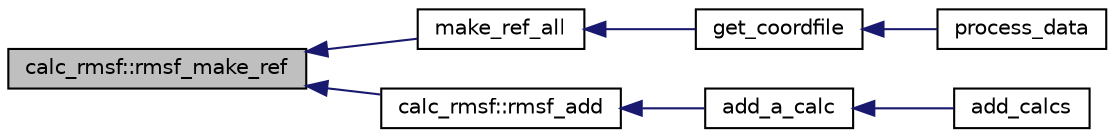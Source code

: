 digraph "calc_rmsf::rmsf_make_ref"
{
  edge [fontname="Helvetica",fontsize="10",labelfontname="Helvetica",labelfontsize="10"];
  node [fontname="Helvetica",fontsize="10",shape=record];
  rankdir="LR";
  Node1 [label="calc_rmsf::rmsf_make_ref",height=0.2,width=0.4,color="black", fillcolor="grey75", style="filled" fontcolor="black"];
  Node1 -> Node2 [dir="back",color="midnightblue",fontsize="10",style="solid",fontname="Helvetica"];
  Node2 [label="make_ref_all",height=0.2,width=0.4,color="black", fillcolor="white", style="filled",URL="$qcalc_8f90.html#a804c759c2b0626d4cc6a056e0e1fdb4b"];
  Node2 -> Node3 [dir="back",color="midnightblue",fontsize="10",style="solid",fontname="Helvetica"];
  Node3 [label="get_coordfile",height=0.2,width=0.4,color="black", fillcolor="white", style="filled",URL="$qcalc_8f90.html#a1d82cd2a089e1e0ca370862a88297fad"];
  Node3 -> Node4 [dir="back",color="midnightblue",fontsize="10",style="solid",fontname="Helvetica"];
  Node4 [label="process_data",height=0.2,width=0.4,color="black", fillcolor="white", style="filled",URL="$qcalc_8f90.html#a7d2d447954fb385bdca4f228de92b1eb"];
  Node1 -> Node5 [dir="back",color="midnightblue",fontsize="10",style="solid",fontname="Helvetica"];
  Node5 [label="calc_rmsf::rmsf_add",height=0.2,width=0.4,color="black", fillcolor="white", style="filled",URL="$classcalc__rmsf.html#a4e6c49380436639f72a9ca5711477832"];
  Node5 -> Node6 [dir="back",color="midnightblue",fontsize="10",style="solid",fontname="Helvetica"];
  Node6 [label="add_a_calc",height=0.2,width=0.4,color="black", fillcolor="white", style="filled",URL="$qcalc_8f90.html#acb44d1dc6dd86deefc875c180bc5703e"];
  Node6 -> Node7 [dir="back",color="midnightblue",fontsize="10",style="solid",fontname="Helvetica"];
  Node7 [label="add_calcs",height=0.2,width=0.4,color="black", fillcolor="white", style="filled",URL="$qcalc_8f90.html#acaadc7e7a89c09e2f5d003ad5dca1672"];
}
